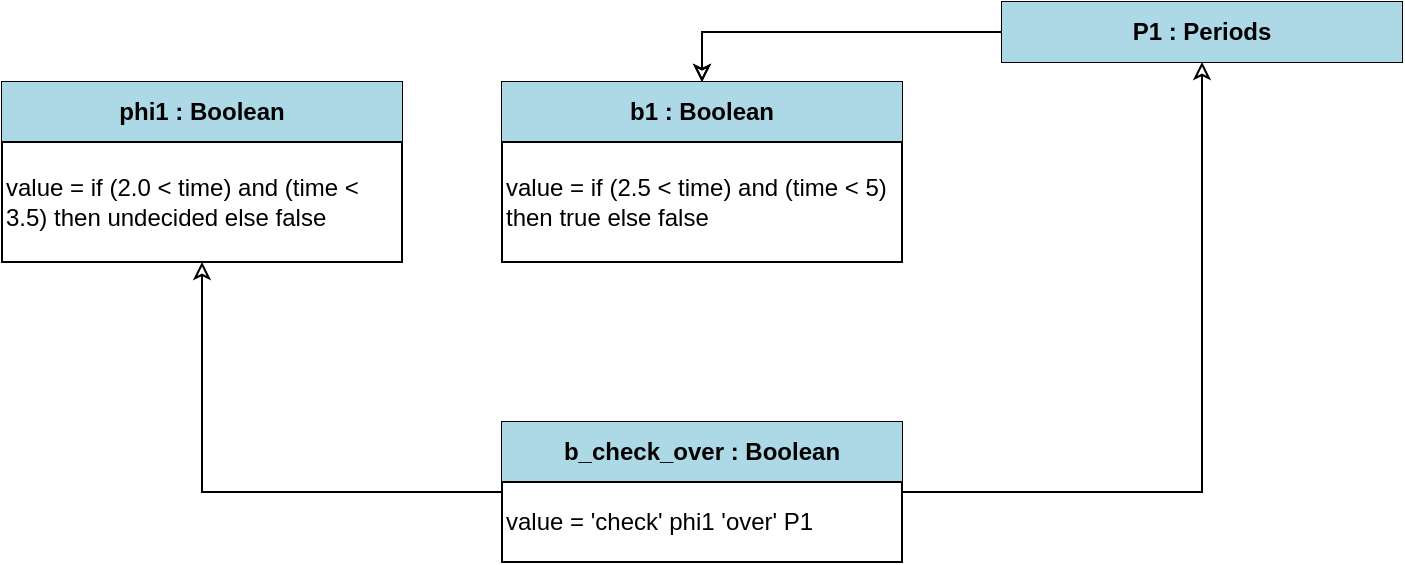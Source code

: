 <mxfile>
    <diagram id="d1752830928618" name="Page-1">
        <mxGraphModel dx="859" dy="431" grid="1" gridSize="10" guides="1" tooltips="1" connect="1" arrows="1" fold="1" page="1" pageScale="1" pageWidth="850" pageHeight="1100" math="0" shadow="0">
            <root>
                <mxCell id="0"/>
                <mxCell id="1" parent="0"/>
                <mxCell id="table_phi1" style="shape=table;container=1;recursiveResize=0;strokeColor=#000;" parent="1" vertex="1">
                    <mxGeometry x="60" y="80" width="200" height="90" as="geometry"/>
                </mxCell>
                <mxCell id="r0" style="shape=tableRow;startSize=0;fillColor=none;" parent="table_phi1" vertex="1">
                    <mxGeometry width="200" height="30" as="geometry"/>
                </mxCell>
                <mxCell id="c1" value="&lt;b&gt;phi1 : Boolean&lt;/b&gt;" style="html=1;verticalAlign=middle;whiteSpace=wrap;overflow=visible;align=center;fillColor=#ADD8E6;strokeColor=none" parent="r0" vertex="1">
                    <mxGeometry width="200" height="30" as="geometry"/>
                </mxCell>
                <mxCell id="r2" style="shape=tableRow;startSize=0;fillColor=none;" parent="table_phi1" vertex="1">
                    <mxGeometry y="30" width="200" height="60" as="geometry"/>
                </mxCell>
                <mxCell id="c3" value="value = if (2.0 &lt; time) and (time &lt; 3.5) then undecided else false" style="html=1;verticalAlign=middle;whiteSpace=wrap;overflow=visible;align=left" parent="r2" vertex="1">
                    <mxGeometry width="200" height="60" as="geometry"/>
                </mxCell>
                <mxCell id="table_b1" style="shape=table;container=1;recursiveResize=0;strokeColor=#000;" parent="1" vertex="1">
                    <mxGeometry x="310" y="80" width="200" height="90" as="geometry"/>
                </mxCell>
                <mxCell id="r4" style="shape=tableRow;startSize=0;fillColor=none;" parent="table_b1" vertex="1">
                    <mxGeometry width="200" height="30" as="geometry"/>
                </mxCell>
                <mxCell id="c5" value="&lt;b&gt;b1 : Boolean&lt;/b&gt;" style="html=1;verticalAlign=middle;whiteSpace=wrap;overflow=visible;align=center;fillColor=#ADD8E6;strokeColor=none" parent="r4" vertex="1">
                    <mxGeometry width="200" height="30" as="geometry"/>
                </mxCell>
                <mxCell id="r6" style="shape=tableRow;startSize=0;fillColor=none;" parent="table_b1" vertex="1">
                    <mxGeometry y="30" width="200" height="60" as="geometry"/>
                </mxCell>
                <mxCell id="c7" value="value = if (2.5 &lt; time) and (time &lt; 5) then true else false" style="html=1;verticalAlign=middle;whiteSpace=wrap;overflow=visible;align=left" parent="r6" vertex="1">
                    <mxGeometry width="200" height="60" as="geometry"/>
                </mxCell>
                <mxCell id="table_P1" style="shape=table;container=1;recursiveResize=0;strokeColor=#000;" parent="1" vertex="1">
                    <mxGeometry x="560" y="40" width="200" height="30" as="geometry"/>
                </mxCell>
                <mxCell id="r8" style="shape=tableRow;startSize=0;fillColor=none;" parent="table_P1" vertex="1">
                    <mxGeometry width="200" height="30" as="geometry"/>
                </mxCell>
                <mxCell id="c9" value="&lt;b&gt;P1 : Periods&lt;/b&gt;" style="html=1;verticalAlign=middle;whiteSpace=wrap;overflow=visible;align=center;fillColor=#ADD8E6;strokeColor=none" parent="r8" vertex="1">
                    <mxGeometry width="200" height="30" as="geometry"/>
                </mxCell>
                <mxCell id="table_b_check_over" style="shape=table;container=1;recursiveResize=0;strokeColor=#000;" parent="1" vertex="1">
                    <mxGeometry x="310" y="250" width="200" height="70" as="geometry"/>
                </mxCell>
                <mxCell id="r10" style="shape=tableRow;startSize=0;fillColor=none;" parent="table_b_check_over" vertex="1">
                    <mxGeometry width="200" height="30" as="geometry"/>
                </mxCell>
                <mxCell id="c11" value="&lt;b&gt;b_check_over : Boolean&lt;/b&gt;" style="html=1;verticalAlign=middle;whiteSpace=wrap;overflow=visible;align=center;fillColor=#ADD8E6;strokeColor=none" parent="r10" vertex="1">
                    <mxGeometry width="200" height="30" as="geometry"/>
                </mxCell>
                <mxCell id="r12" style="shape=tableRow;startSize=0;fillColor=none;" parent="table_b_check_over" vertex="1">
                    <mxGeometry y="30" width="200" height="40" as="geometry"/>
                </mxCell>
                <mxCell id="c13" value="value = &#39;check&#39; phi1 &#39;over&#39; P1" style="html=1;verticalAlign=middle;whiteSpace=wrap;overflow=visible;align=left" parent="r12" vertex="1">
                    <mxGeometry width="200" height="40" as="geometry"/>
                </mxCell>
                <mxCell id="edge0" style="edgeStyle=orthogonalEdgeStyle;rounded=0;strokeColor=#000;endArrow=classic;endFill=0;" parent="1" source="table_P1" target="table_b1" edge="1">
                    <mxGeometry relative="1" as="geometry"/>
                </mxCell>
                <mxCell id="edge1" style="edgeStyle=orthogonalEdgeStyle;rounded=0;strokeColor=#000;endArrow=classic;endFill=0;" parent="1" source="table_P1" target="table_b1" edge="1">
                    <mxGeometry relative="1" as="geometry"/>
                </mxCell>
                <mxCell id="edge2" style="edgeStyle=orthogonalEdgeStyle;rounded=0;strokeColor=#000;endArrow=classic;endFill=0;" parent="1" source="table_b_check_over" target="table_phi1" edge="1">
                    <mxGeometry relative="1" as="geometry"/>
                </mxCell>
                <mxCell id="edge3" style="edgeStyle=orthogonalEdgeStyle;rounded=0;strokeColor=#000;endArrow=classic;endFill=0;" parent="1" source="table_b_check_over" target="table_P1" edge="1">
                    <mxGeometry relative="1" as="geometry"/>
                </mxCell>
            </root>
        </mxGraphModel>
    </diagram>
</mxfile>